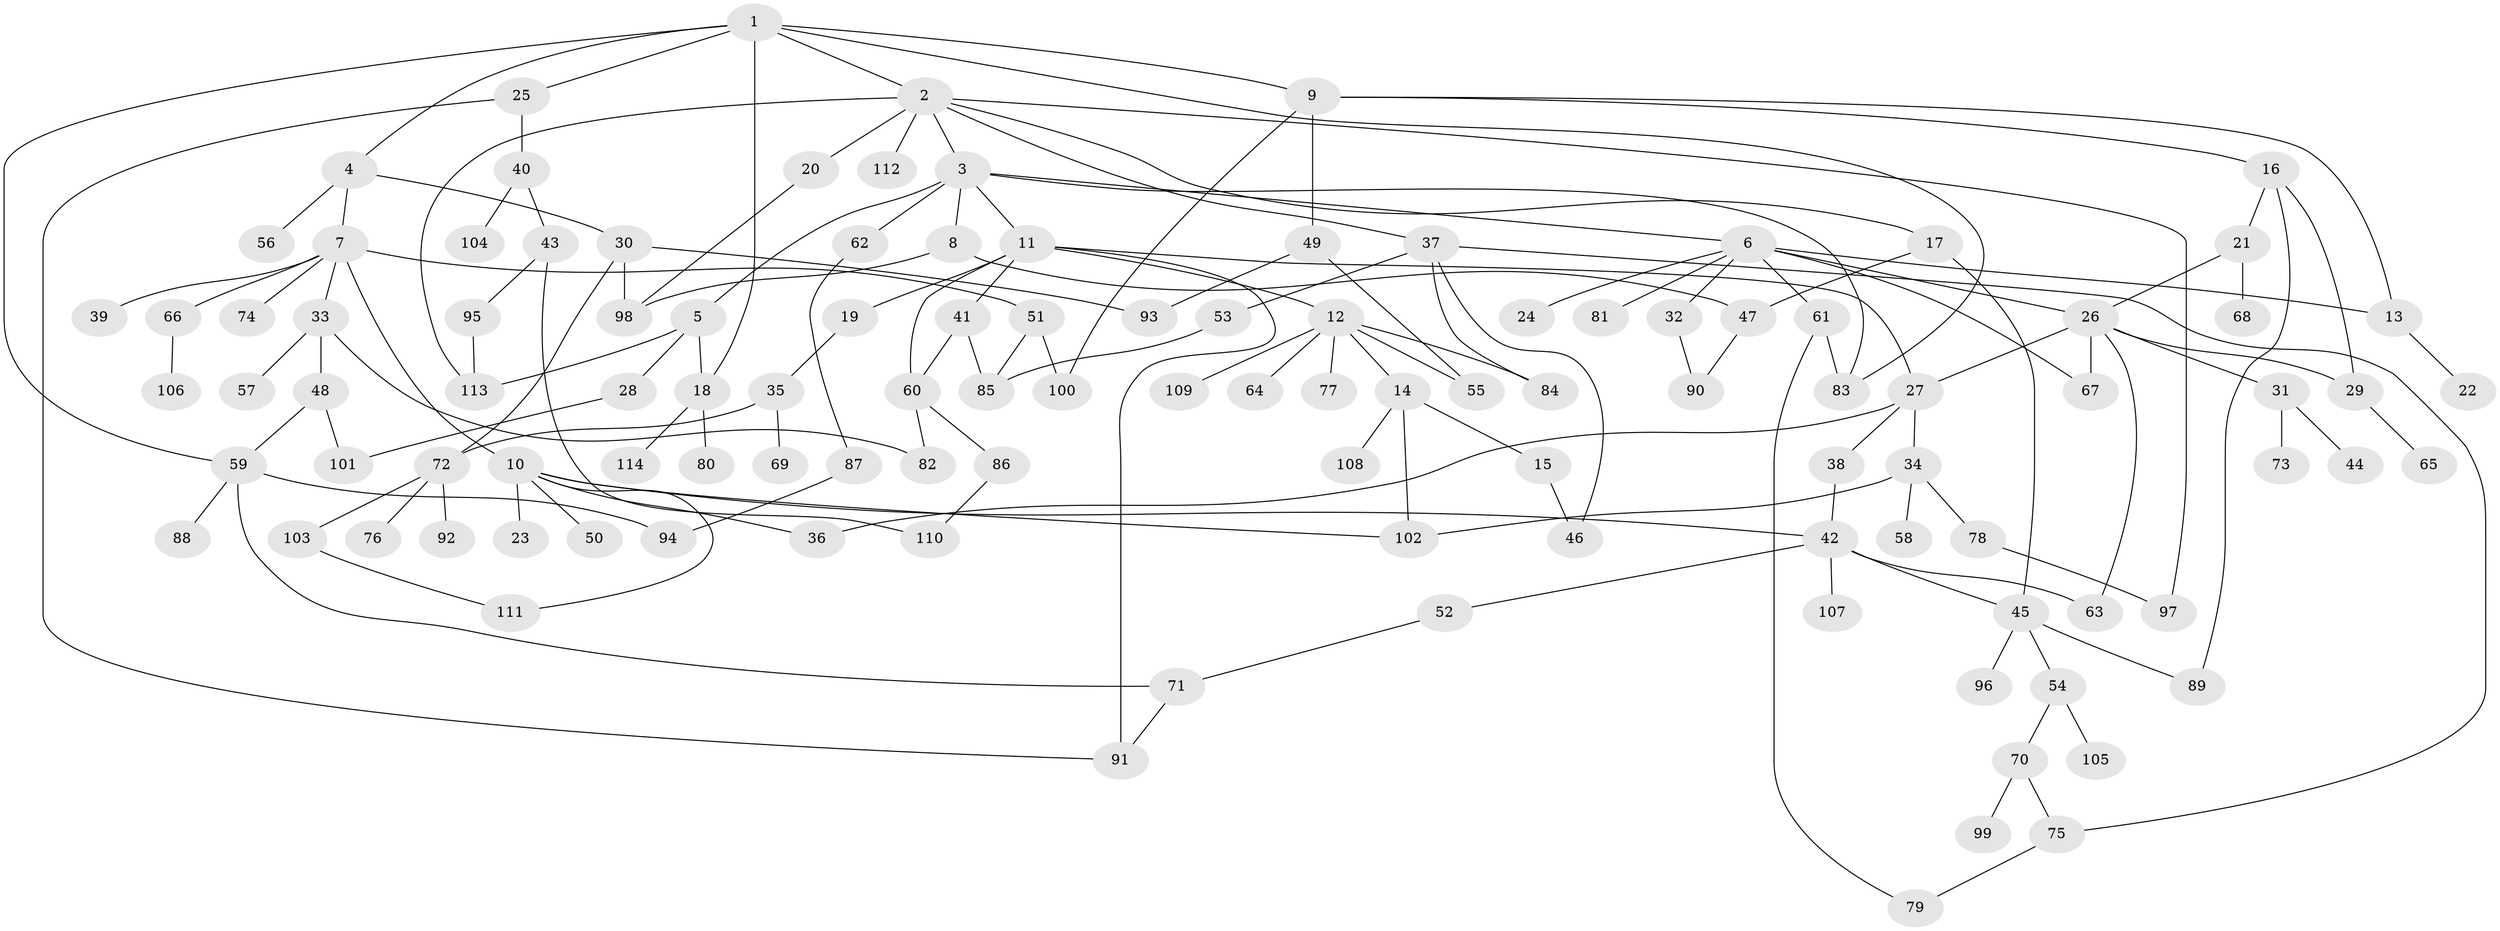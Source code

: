 // coarse degree distribution, {7: 0.05063291139240506, 9: 0.012658227848101266, 8: 0.02531645569620253, 6: 0.05063291139240506, 3: 0.189873417721519, 12: 0.012658227848101266, 2: 0.26582278481012656, 1: 0.26582278481012656, 4: 0.08860759493670886, 5: 0.0379746835443038}
// Generated by graph-tools (version 1.1) at 2025/23/03/03/25 07:23:35]
// undirected, 114 vertices, 155 edges
graph export_dot {
graph [start="1"]
  node [color=gray90,style=filled];
  1;
  2;
  3;
  4;
  5;
  6;
  7;
  8;
  9;
  10;
  11;
  12;
  13;
  14;
  15;
  16;
  17;
  18;
  19;
  20;
  21;
  22;
  23;
  24;
  25;
  26;
  27;
  28;
  29;
  30;
  31;
  32;
  33;
  34;
  35;
  36;
  37;
  38;
  39;
  40;
  41;
  42;
  43;
  44;
  45;
  46;
  47;
  48;
  49;
  50;
  51;
  52;
  53;
  54;
  55;
  56;
  57;
  58;
  59;
  60;
  61;
  62;
  63;
  64;
  65;
  66;
  67;
  68;
  69;
  70;
  71;
  72;
  73;
  74;
  75;
  76;
  77;
  78;
  79;
  80;
  81;
  82;
  83;
  84;
  85;
  86;
  87;
  88;
  89;
  90;
  91;
  92;
  93;
  94;
  95;
  96;
  97;
  98;
  99;
  100;
  101;
  102;
  103;
  104;
  105;
  106;
  107;
  108;
  109;
  110;
  111;
  112;
  113;
  114;
  1 -- 2;
  1 -- 4;
  1 -- 9;
  1 -- 18;
  1 -- 25;
  1 -- 59;
  1 -- 83;
  2 -- 3;
  2 -- 17;
  2 -- 20;
  2 -- 37;
  2 -- 97;
  2 -- 112;
  2 -- 113;
  3 -- 5;
  3 -- 6;
  3 -- 8;
  3 -- 11;
  3 -- 62;
  3 -- 83;
  4 -- 7;
  4 -- 30;
  4 -- 56;
  5 -- 28;
  5 -- 113;
  5 -- 18;
  6 -- 13;
  6 -- 24;
  6 -- 32;
  6 -- 61;
  6 -- 81;
  6 -- 26;
  6 -- 67;
  7 -- 10;
  7 -- 33;
  7 -- 39;
  7 -- 51;
  7 -- 66;
  7 -- 74;
  8 -- 98;
  8 -- 47;
  9 -- 16;
  9 -- 49;
  9 -- 100;
  9 -- 13;
  10 -- 23;
  10 -- 36;
  10 -- 42;
  10 -- 50;
  10 -- 102;
  10 -- 111;
  11 -- 12;
  11 -- 19;
  11 -- 41;
  11 -- 60;
  11 -- 91;
  11 -- 27;
  12 -- 14;
  12 -- 55;
  12 -- 64;
  12 -- 77;
  12 -- 84;
  12 -- 109;
  13 -- 22;
  14 -- 15;
  14 -- 108;
  14 -- 102;
  15 -- 46;
  16 -- 21;
  16 -- 89;
  16 -- 29;
  17 -- 47;
  17 -- 45;
  18 -- 80;
  18 -- 114;
  19 -- 35;
  20 -- 98;
  21 -- 26;
  21 -- 68;
  25 -- 40;
  25 -- 91;
  26 -- 27;
  26 -- 29;
  26 -- 31;
  26 -- 67;
  26 -- 63;
  27 -- 34;
  27 -- 38;
  27 -- 36;
  28 -- 101;
  29 -- 65;
  30 -- 72;
  30 -- 93;
  30 -- 98;
  31 -- 44;
  31 -- 73;
  32 -- 90;
  33 -- 48;
  33 -- 57;
  33 -- 82;
  34 -- 58;
  34 -- 78;
  34 -- 102;
  35 -- 69;
  35 -- 72;
  37 -- 53;
  37 -- 84;
  37 -- 46;
  37 -- 75;
  38 -- 42;
  40 -- 43;
  40 -- 104;
  41 -- 85;
  41 -- 60;
  42 -- 45;
  42 -- 52;
  42 -- 63;
  42 -- 107;
  43 -- 95;
  43 -- 110;
  45 -- 54;
  45 -- 89;
  45 -- 96;
  47 -- 90;
  48 -- 101;
  48 -- 59;
  49 -- 93;
  49 -- 55;
  51 -- 85;
  51 -- 100;
  52 -- 71;
  53 -- 85;
  54 -- 70;
  54 -- 105;
  59 -- 88;
  59 -- 94;
  59 -- 71;
  60 -- 86;
  60 -- 82;
  61 -- 79;
  61 -- 83;
  62 -- 87;
  66 -- 106;
  70 -- 75;
  70 -- 99;
  71 -- 91;
  72 -- 76;
  72 -- 92;
  72 -- 103;
  75 -- 79;
  78 -- 97;
  86 -- 110;
  87 -- 94;
  95 -- 113;
  103 -- 111;
}

